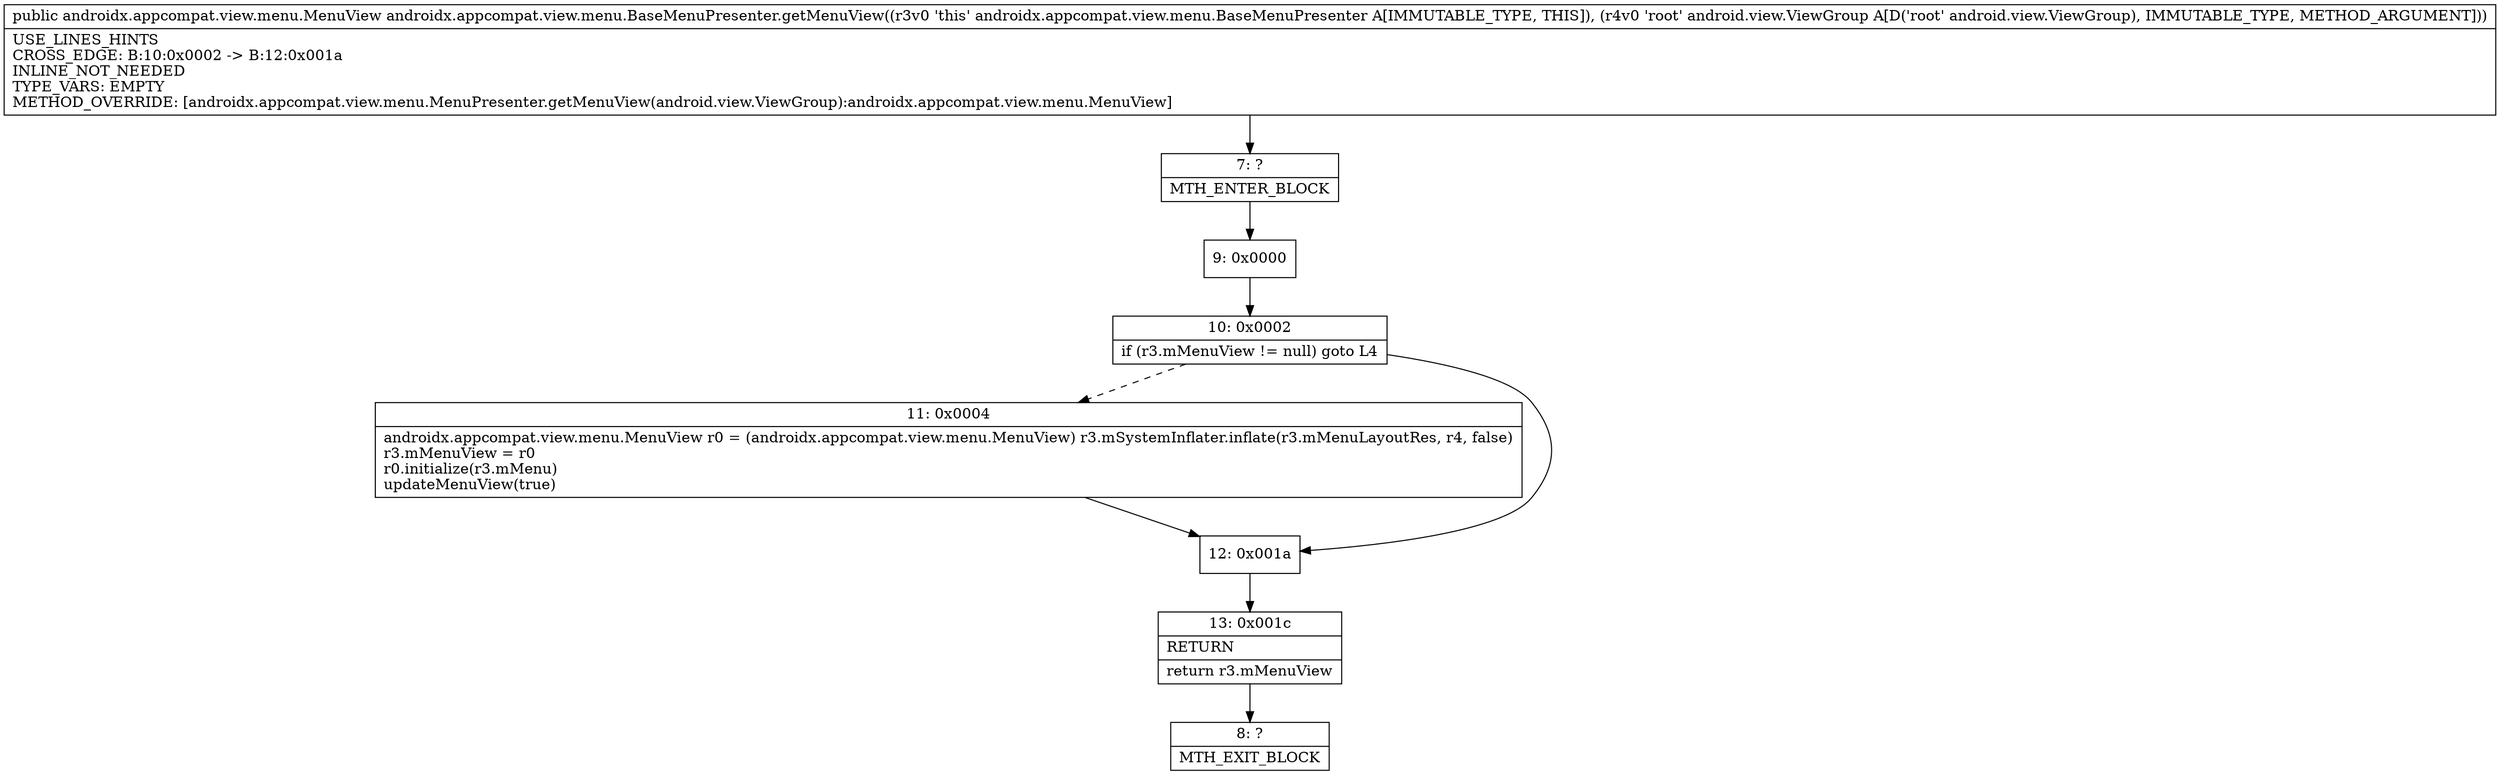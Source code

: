 digraph "CFG forandroidx.appcompat.view.menu.BaseMenuPresenter.getMenuView(Landroid\/view\/ViewGroup;)Landroidx\/appcompat\/view\/menu\/MenuView;" {
Node_7 [shape=record,label="{7\:\ ?|MTH_ENTER_BLOCK\l}"];
Node_9 [shape=record,label="{9\:\ 0x0000}"];
Node_10 [shape=record,label="{10\:\ 0x0002|if (r3.mMenuView != null) goto L4\l}"];
Node_11 [shape=record,label="{11\:\ 0x0004|androidx.appcompat.view.menu.MenuView r0 = (androidx.appcompat.view.menu.MenuView) r3.mSystemInflater.inflate(r3.mMenuLayoutRes, r4, false)\lr3.mMenuView = r0\lr0.initialize(r3.mMenu)\lupdateMenuView(true)\l}"];
Node_12 [shape=record,label="{12\:\ 0x001a}"];
Node_13 [shape=record,label="{13\:\ 0x001c|RETURN\l|return r3.mMenuView\l}"];
Node_8 [shape=record,label="{8\:\ ?|MTH_EXIT_BLOCK\l}"];
MethodNode[shape=record,label="{public androidx.appcompat.view.menu.MenuView androidx.appcompat.view.menu.BaseMenuPresenter.getMenuView((r3v0 'this' androidx.appcompat.view.menu.BaseMenuPresenter A[IMMUTABLE_TYPE, THIS]), (r4v0 'root' android.view.ViewGroup A[D('root' android.view.ViewGroup), IMMUTABLE_TYPE, METHOD_ARGUMENT]))  | USE_LINES_HINTS\lCROSS_EDGE: B:10:0x0002 \-\> B:12:0x001a\lINLINE_NOT_NEEDED\lTYPE_VARS: EMPTY\lMETHOD_OVERRIDE: [androidx.appcompat.view.menu.MenuPresenter.getMenuView(android.view.ViewGroup):androidx.appcompat.view.menu.MenuView]\l}"];
MethodNode -> Node_7;Node_7 -> Node_9;
Node_9 -> Node_10;
Node_10 -> Node_11[style=dashed];
Node_10 -> Node_12;
Node_11 -> Node_12;
Node_12 -> Node_13;
Node_13 -> Node_8;
}


